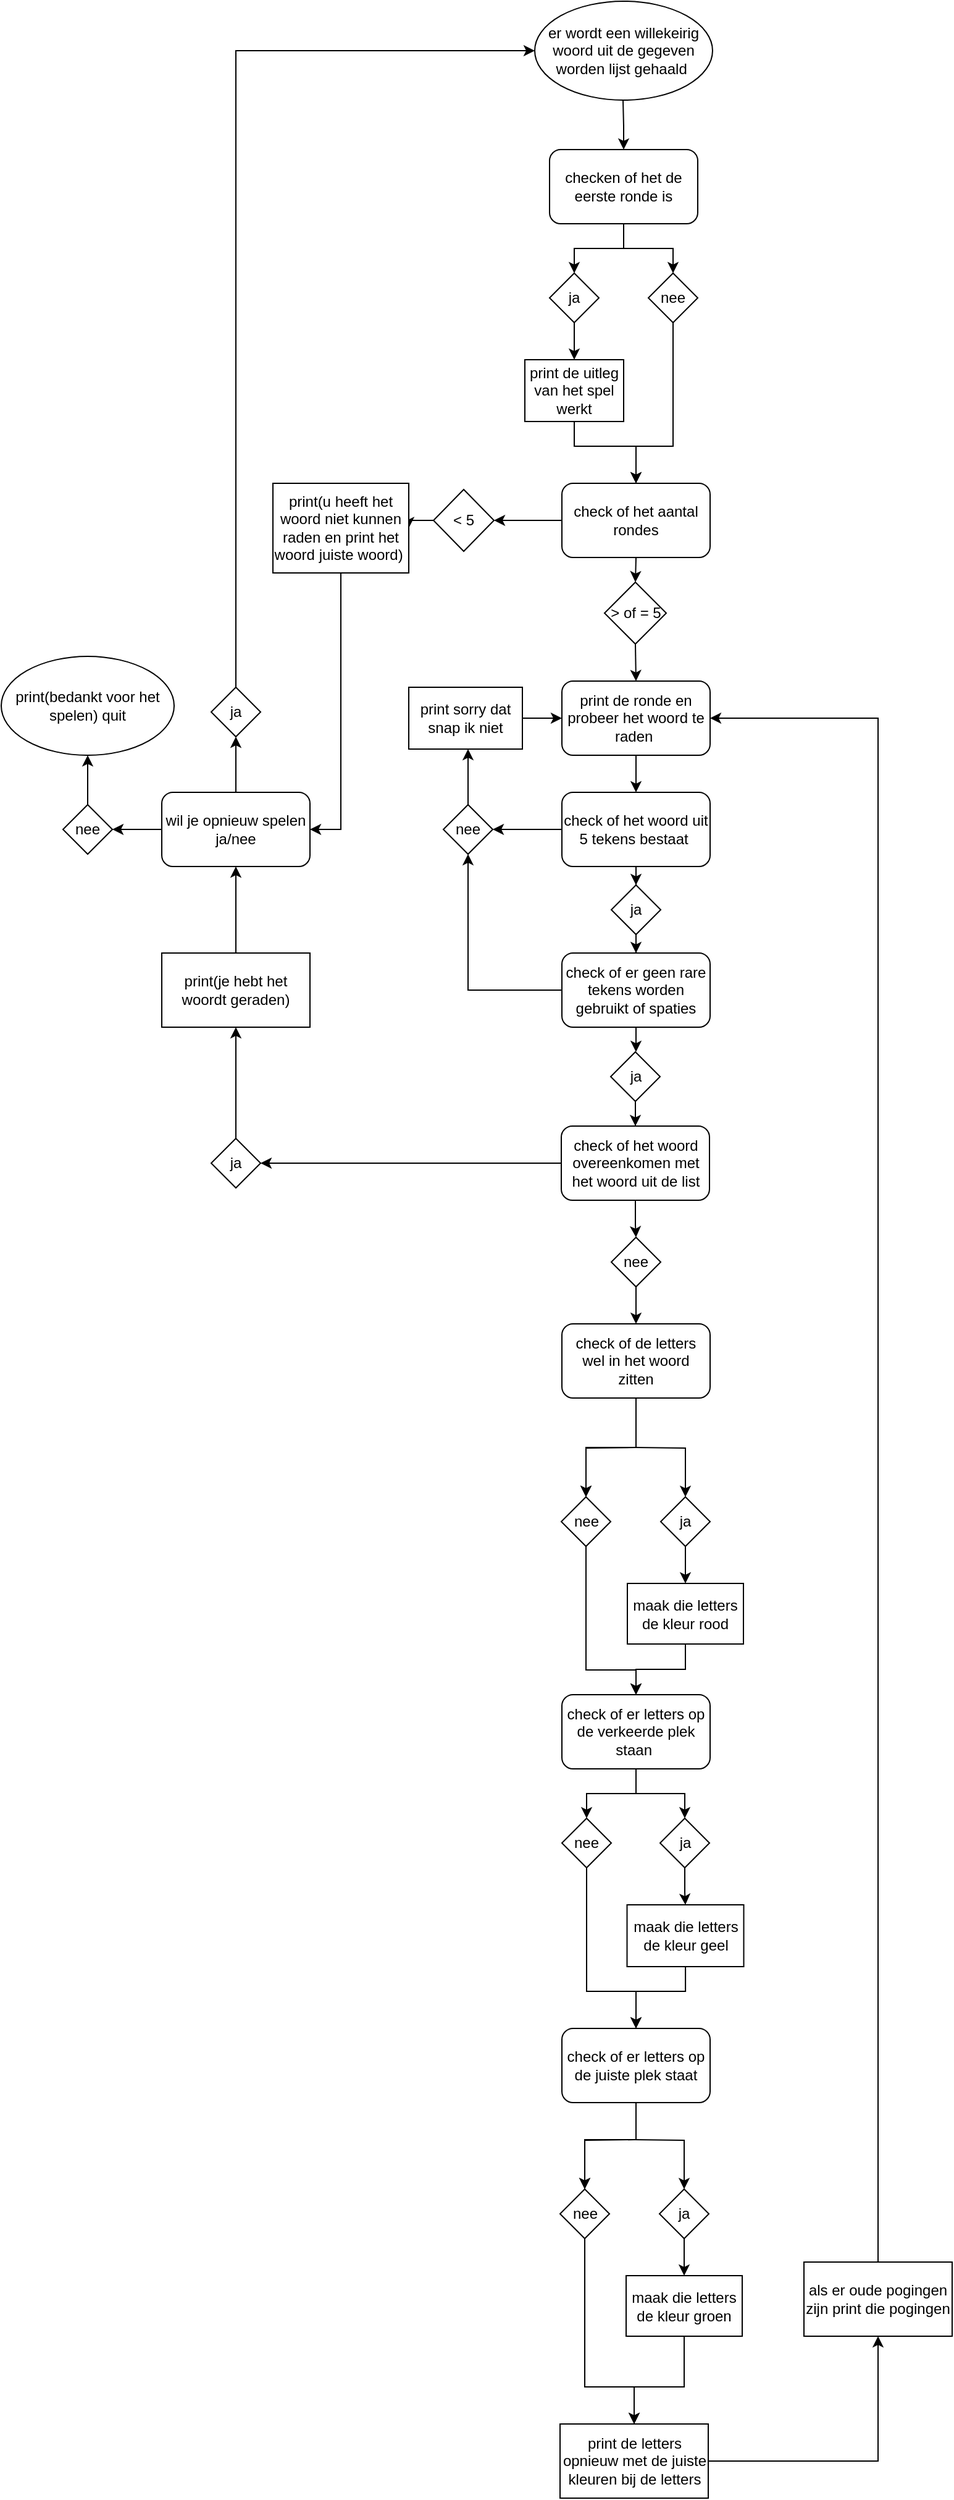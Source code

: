 <mxfile version="20.8.16" type="device" pages="2"><diagram id="C5RBs43oDa-KdzZeNtuy" name="Page-1"><mxGraphModel dx="2927" dy="1242" grid="1" gridSize="10" guides="1" tooltips="1" connect="1" arrows="1" fold="1" page="1" pageScale="1" pageWidth="827" pageHeight="1169" math="0" shadow="0"><root><mxCell id="WIyWlLk6GJQsqaUBKTNV-0"/><mxCell id="WIyWlLk6GJQsqaUBKTNV-1" parent="WIyWlLk6GJQsqaUBKTNV-0"/><mxCell id="8FqVNu7wLx2R_EfoeqgD-9" style="edgeStyle=orthogonalEdgeStyle;rounded=0;orthogonalLoop=1;jettySize=auto;html=1;entryX=0.5;entryY=0;entryDx=0;entryDy=0;" parent="WIyWlLk6GJQsqaUBKTNV-1" target="8FqVNu7wLx2R_EfoeqgD-6" edge="1"><mxGeometry relative="1" as="geometry"><mxPoint x="3.5" y="110" as="sourcePoint"/></mxGeometry></mxCell><mxCell id="8FqVNu7wLx2R_EfoeqgD-11" style="edgeStyle=orthogonalEdgeStyle;rounded=0;orthogonalLoop=1;jettySize=auto;html=1;entryX=0.5;entryY=0;entryDx=0;entryDy=0;" parent="WIyWlLk6GJQsqaUBKTNV-1" source="8FqVNu7wLx2R_EfoeqgD-6" target="8FqVNu7wLx2R_EfoeqgD-7" edge="1"><mxGeometry relative="1" as="geometry"/></mxCell><mxCell id="8FqVNu7wLx2R_EfoeqgD-13" style="edgeStyle=orthogonalEdgeStyle;rounded=0;orthogonalLoop=1;jettySize=auto;html=1;entryX=0.5;entryY=0;entryDx=0;entryDy=0;" parent="WIyWlLk6GJQsqaUBKTNV-1" source="8FqVNu7wLx2R_EfoeqgD-6" target="8FqVNu7wLx2R_EfoeqgD-8" edge="1"><mxGeometry relative="1" as="geometry"/></mxCell><mxCell id="8FqVNu7wLx2R_EfoeqgD-6" value="checken of het de eerste ronde is" style="rounded=1;whiteSpace=wrap;html=1;" parent="WIyWlLk6GJQsqaUBKTNV-1" vertex="1"><mxGeometry x="-56" y="150" width="120" height="60" as="geometry"/></mxCell><mxCell id="8FqVNu7wLx2R_EfoeqgD-12" style="edgeStyle=orthogonalEdgeStyle;rounded=0;orthogonalLoop=1;jettySize=auto;html=1;entryX=0.5;entryY=0;entryDx=0;entryDy=0;" parent="WIyWlLk6GJQsqaUBKTNV-1" source="8FqVNu7wLx2R_EfoeqgD-7" edge="1"><mxGeometry relative="1" as="geometry"><mxPoint x="-36" y="320" as="targetPoint"/></mxGeometry></mxCell><mxCell id="8FqVNu7wLx2R_EfoeqgD-7" value="ja" style="rhombus;whiteSpace=wrap;html=1;" parent="WIyWlLk6GJQsqaUBKTNV-1" vertex="1"><mxGeometry x="-56" y="250" width="40" height="40" as="geometry"/></mxCell><mxCell id="ZT8AyjMKQ2YsK4yavetw-87" style="edgeStyle=orthogonalEdgeStyle;rounded=0;orthogonalLoop=1;jettySize=auto;html=1;entryX=0.5;entryY=0;entryDx=0;entryDy=0;" edge="1" parent="WIyWlLk6GJQsqaUBKTNV-1" source="8FqVNu7wLx2R_EfoeqgD-8" target="ZT8AyjMKQ2YsK4yavetw-85"><mxGeometry relative="1" as="geometry"><Array as="points"><mxPoint x="44" y="390"/><mxPoint x="14" y="390"/></Array></mxGeometry></mxCell><mxCell id="8FqVNu7wLx2R_EfoeqgD-8" value="nee" style="rhombus;whiteSpace=wrap;html=1;" parent="WIyWlLk6GJQsqaUBKTNV-1" vertex="1"><mxGeometry x="24" y="250" width="40" height="40" as="geometry"/></mxCell><mxCell id="8FqVNu7wLx2R_EfoeqgD-22" style="edgeStyle=orthogonalEdgeStyle;rounded=0;orthogonalLoop=1;jettySize=auto;html=1;entryX=0.5;entryY=0;entryDx=0;entryDy=0;" parent="WIyWlLk6GJQsqaUBKTNV-1" source="8FqVNu7wLx2R_EfoeqgD-14" target="8FqVNu7wLx2R_EfoeqgD-18" edge="1"><mxGeometry relative="1" as="geometry"/></mxCell><mxCell id="8FqVNu7wLx2R_EfoeqgD-14" value="print de ronde en probeer het woord te raden&amp;nbsp;" style="rounded=1;whiteSpace=wrap;html=1;" parent="WIyWlLk6GJQsqaUBKTNV-1" vertex="1"><mxGeometry x="-46" y="580" width="120" height="60" as="geometry"/></mxCell><mxCell id="8FqVNu7wLx2R_EfoeqgD-23" style="edgeStyle=orthogonalEdgeStyle;rounded=0;orthogonalLoop=1;jettySize=auto;html=1;entryX=0.5;entryY=0;entryDx=0;entryDy=0;" parent="WIyWlLk6GJQsqaUBKTNV-1" source="8FqVNu7wLx2R_EfoeqgD-18" target="8FqVNu7wLx2R_EfoeqgD-19" edge="1"><mxGeometry relative="1" as="geometry"/></mxCell><mxCell id="ZT8AyjMKQ2YsK4yavetw-79" style="edgeStyle=orthogonalEdgeStyle;rounded=0;orthogonalLoop=1;jettySize=auto;html=1;entryX=1;entryY=0.5;entryDx=0;entryDy=0;" edge="1" parent="WIyWlLk6GJQsqaUBKTNV-1" source="8FqVNu7wLx2R_EfoeqgD-18" target="8FqVNu7wLx2R_EfoeqgD-20"><mxGeometry relative="1" as="geometry"/></mxCell><mxCell id="8FqVNu7wLx2R_EfoeqgD-18" value="check of het woord uit 5 tekens bestaat&amp;nbsp;" style="rounded=1;whiteSpace=wrap;html=1;" parent="WIyWlLk6GJQsqaUBKTNV-1" vertex="1"><mxGeometry x="-46" y="670" width="120" height="60" as="geometry"/></mxCell><mxCell id="8FqVNu7wLx2R_EfoeqgD-30" style="edgeStyle=orthogonalEdgeStyle;rounded=0;orthogonalLoop=1;jettySize=auto;html=1;entryX=0.5;entryY=0;entryDx=0;entryDy=0;" parent="WIyWlLk6GJQsqaUBKTNV-1" source="8FqVNu7wLx2R_EfoeqgD-19" target="8FqVNu7wLx2R_EfoeqgD-29" edge="1"><mxGeometry relative="1" as="geometry"/></mxCell><mxCell id="8FqVNu7wLx2R_EfoeqgD-19" value="ja" style="rhombus;whiteSpace=wrap;html=1;" parent="WIyWlLk6GJQsqaUBKTNV-1" vertex="1"><mxGeometry x="-6" y="745" width="40" height="40" as="geometry"/></mxCell><mxCell id="8FqVNu7wLx2R_EfoeqgD-27" style="edgeStyle=orthogonalEdgeStyle;rounded=0;orthogonalLoop=1;jettySize=auto;html=1;entryX=0.5;entryY=1;entryDx=0;entryDy=0;" parent="WIyWlLk6GJQsqaUBKTNV-1" source="8FqVNu7wLx2R_EfoeqgD-20" edge="1"><mxGeometry relative="1" as="geometry"><mxPoint x="-122" y="635" as="targetPoint"/></mxGeometry></mxCell><mxCell id="8FqVNu7wLx2R_EfoeqgD-20" value="nee" style="rhombus;whiteSpace=wrap;html=1;" parent="WIyWlLk6GJQsqaUBKTNV-1" vertex="1"><mxGeometry x="-142" y="680" width="40" height="40" as="geometry"/></mxCell><mxCell id="8FqVNu7wLx2R_EfoeqgD-33" style="edgeStyle=orthogonalEdgeStyle;rounded=0;orthogonalLoop=1;jettySize=auto;html=1;entryX=0.5;entryY=0;entryDx=0;entryDy=0;" parent="WIyWlLk6GJQsqaUBKTNV-1" source="8FqVNu7wLx2R_EfoeqgD-29" target="8FqVNu7wLx2R_EfoeqgD-32" edge="1"><mxGeometry relative="1" as="geometry"/></mxCell><mxCell id="ZT8AyjMKQ2YsK4yavetw-80" style="edgeStyle=orthogonalEdgeStyle;rounded=0;orthogonalLoop=1;jettySize=auto;html=1;exitX=0;exitY=0.5;exitDx=0;exitDy=0;entryX=0.5;entryY=1;entryDx=0;entryDy=0;" edge="1" parent="WIyWlLk6GJQsqaUBKTNV-1" source="8FqVNu7wLx2R_EfoeqgD-29" target="8FqVNu7wLx2R_EfoeqgD-20"><mxGeometry relative="1" as="geometry"/></mxCell><mxCell id="8FqVNu7wLx2R_EfoeqgD-29" value="check of er geen rare tekens worden gebruikt of spaties" style="rounded=1;whiteSpace=wrap;html=1;" parent="WIyWlLk6GJQsqaUBKTNV-1" vertex="1"><mxGeometry x="-46" y="800" width="120" height="60" as="geometry"/></mxCell><mxCell id="8FqVNu7wLx2R_EfoeqgD-35" value="" style="edgeStyle=orthogonalEdgeStyle;rounded=0;orthogonalLoop=1;jettySize=auto;html=1;" parent="WIyWlLk6GJQsqaUBKTNV-1" source="8FqVNu7wLx2R_EfoeqgD-32" target="8FqVNu7wLx2R_EfoeqgD-34" edge="1"><mxGeometry relative="1" as="geometry"/></mxCell><mxCell id="8FqVNu7wLx2R_EfoeqgD-32" value="ja" style="rhombus;whiteSpace=wrap;html=1;" parent="WIyWlLk6GJQsqaUBKTNV-1" vertex="1"><mxGeometry x="-6.5" y="880" width="40" height="40" as="geometry"/></mxCell><mxCell id="ZT8AyjMKQ2YsK4yavetw-3" style="edgeStyle=orthogonalEdgeStyle;rounded=0;orthogonalLoop=1;jettySize=auto;html=1;entryX=1;entryY=0.5;entryDx=0;entryDy=0;" edge="1" parent="WIyWlLk6GJQsqaUBKTNV-1" source="8FqVNu7wLx2R_EfoeqgD-34" target="ZT8AyjMKQ2YsK4yavetw-1"><mxGeometry relative="1" as="geometry"/></mxCell><mxCell id="ZT8AyjMKQ2YsK4yavetw-5" style="edgeStyle=orthogonalEdgeStyle;rounded=0;orthogonalLoop=1;jettySize=auto;html=1;entryX=0.5;entryY=0;entryDx=0;entryDy=0;" edge="1" parent="WIyWlLk6GJQsqaUBKTNV-1" source="8FqVNu7wLx2R_EfoeqgD-34" target="ZT8AyjMKQ2YsK4yavetw-2"><mxGeometry relative="1" as="geometry"/></mxCell><mxCell id="8FqVNu7wLx2R_EfoeqgD-34" value="check of het woord overeenkomen met het woord uit de list" style="rounded=1;whiteSpace=wrap;html=1;" parent="WIyWlLk6GJQsqaUBKTNV-1" vertex="1"><mxGeometry x="-46.5" y="940" width="120" height="60" as="geometry"/></mxCell><mxCell id="ZT8AyjMKQ2YsK4yavetw-7" style="edgeStyle=orthogonalEdgeStyle;rounded=0;orthogonalLoop=1;jettySize=auto;html=1;entryX=0.5;entryY=1;entryDx=0;entryDy=0;" edge="1" parent="WIyWlLk6GJQsqaUBKTNV-1" source="ZT8AyjMKQ2YsK4yavetw-1"><mxGeometry relative="1" as="geometry"><mxPoint x="-310" y="860" as="targetPoint"/></mxGeometry></mxCell><mxCell id="ZT8AyjMKQ2YsK4yavetw-1" value="ja" style="rhombus;whiteSpace=wrap;html=1;" vertex="1" parent="WIyWlLk6GJQsqaUBKTNV-1"><mxGeometry x="-330" y="950" width="40" height="40" as="geometry"/></mxCell><mxCell id="ZT8AyjMKQ2YsK4yavetw-41" style="edgeStyle=orthogonalEdgeStyle;rounded=0;orthogonalLoop=1;jettySize=auto;html=1;entryX=0.5;entryY=0;entryDx=0;entryDy=0;" edge="1" parent="WIyWlLk6GJQsqaUBKTNV-1" source="ZT8AyjMKQ2YsK4yavetw-2"><mxGeometry relative="1" as="geometry"><mxPoint x="14" y="1100" as="targetPoint"/></mxGeometry></mxCell><mxCell id="ZT8AyjMKQ2YsK4yavetw-2" value="nee" style="rhombus;whiteSpace=wrap;html=1;" vertex="1" parent="WIyWlLk6GJQsqaUBKTNV-1"><mxGeometry x="-6" y="1030" width="40" height="40" as="geometry"/></mxCell><mxCell id="ZT8AyjMKQ2YsK4yavetw-13" style="edgeStyle=orthogonalEdgeStyle;rounded=0;orthogonalLoop=1;jettySize=auto;html=1;entryX=0.5;entryY=1;entryDx=0;entryDy=0;" edge="1" parent="WIyWlLk6GJQsqaUBKTNV-1" source="ZT8AyjMKQ2YsK4yavetw-8" target="ZT8AyjMKQ2YsK4yavetw-10"><mxGeometry relative="1" as="geometry"/></mxCell><mxCell id="ZT8AyjMKQ2YsK4yavetw-8" value="print(je hebt het woordt geraden)" style="rounded=0;whiteSpace=wrap;html=1;" vertex="1" parent="WIyWlLk6GJQsqaUBKTNV-1"><mxGeometry x="-370" y="800" width="120" height="60" as="geometry"/></mxCell><mxCell id="ZT8AyjMKQ2YsK4yavetw-25" style="edgeStyle=orthogonalEdgeStyle;rounded=0;orthogonalLoop=1;jettySize=auto;html=1;entryX=1;entryY=0.5;entryDx=0;entryDy=0;" edge="1" parent="WIyWlLk6GJQsqaUBKTNV-1" source="ZT8AyjMKQ2YsK4yavetw-10" target="ZT8AyjMKQ2YsK4yavetw-24"><mxGeometry relative="1" as="geometry"/></mxCell><mxCell id="ZT8AyjMKQ2YsK4yavetw-28" style="edgeStyle=orthogonalEdgeStyle;rounded=0;orthogonalLoop=1;jettySize=auto;html=1;entryX=0.5;entryY=1;entryDx=0;entryDy=0;" edge="1" parent="WIyWlLk6GJQsqaUBKTNV-1" source="ZT8AyjMKQ2YsK4yavetw-10" target="ZT8AyjMKQ2YsK4yavetw-18"><mxGeometry relative="1" as="geometry"/></mxCell><mxCell id="ZT8AyjMKQ2YsK4yavetw-10" value="wil je opnieuw spelen ja/nee" style="rounded=1;whiteSpace=wrap;html=1;" vertex="1" parent="WIyWlLk6GJQsqaUBKTNV-1"><mxGeometry x="-370" y="670" width="120" height="60" as="geometry"/></mxCell><mxCell id="ZT8AyjMKQ2YsK4yavetw-86" style="edgeStyle=orthogonalEdgeStyle;rounded=0;orthogonalLoop=1;jettySize=auto;html=1;entryX=0.5;entryY=0;entryDx=0;entryDy=0;" edge="1" parent="WIyWlLk6GJQsqaUBKTNV-1" source="ZT8AyjMKQ2YsK4yavetw-11" target="ZT8AyjMKQ2YsK4yavetw-85"><mxGeometry relative="1" as="geometry"><Array as="points"><mxPoint x="-36" y="390"/><mxPoint x="14" y="390"/></Array></mxGeometry></mxCell><mxCell id="ZT8AyjMKQ2YsK4yavetw-11" value="print de uitleg van het spel werkt" style="rounded=0;whiteSpace=wrap;html=1;" vertex="1" parent="WIyWlLk6GJQsqaUBKTNV-1"><mxGeometry x="-76" y="320" width="80" height="50" as="geometry"/></mxCell><mxCell id="ZT8AyjMKQ2YsK4yavetw-78" value="" style="edgeStyle=orthogonalEdgeStyle;rounded=0;orthogonalLoop=1;jettySize=auto;html=1;" edge="1" parent="WIyWlLk6GJQsqaUBKTNV-1" source="ZT8AyjMKQ2YsK4yavetw-12" target="8FqVNu7wLx2R_EfoeqgD-14"><mxGeometry relative="1" as="geometry"/></mxCell><mxCell id="ZT8AyjMKQ2YsK4yavetw-12" value="print sorry dat snap ik niet" style="rounded=0;whiteSpace=wrap;html=1;" vertex="1" parent="WIyWlLk6GJQsqaUBKTNV-1"><mxGeometry x="-170" y="585" width="92" height="50" as="geometry"/></mxCell><mxCell id="ZT8AyjMKQ2YsK4yavetw-16" value="er wordt een willekeirig woord uit de gegeven worden lijst gehaald&amp;nbsp;" style="ellipse;whiteSpace=wrap;html=1;" vertex="1" parent="WIyWlLk6GJQsqaUBKTNV-1"><mxGeometry x="-68" y="30" width="144" height="80" as="geometry"/></mxCell><mxCell id="ZT8AyjMKQ2YsK4yavetw-17" value="print(bedankt voor het spelen) quit" style="ellipse;whiteSpace=wrap;html=1;" vertex="1" parent="WIyWlLk6GJQsqaUBKTNV-1"><mxGeometry x="-500" y="560" width="140" height="80" as="geometry"/></mxCell><mxCell id="ZT8AyjMKQ2YsK4yavetw-77" style="edgeStyle=orthogonalEdgeStyle;rounded=0;orthogonalLoop=1;jettySize=auto;html=1;entryX=0;entryY=0.5;entryDx=0;entryDy=0;" edge="1" parent="WIyWlLk6GJQsqaUBKTNV-1" source="ZT8AyjMKQ2YsK4yavetw-18" target="ZT8AyjMKQ2YsK4yavetw-16"><mxGeometry relative="1" as="geometry"><Array as="points"><mxPoint x="-310" y="70"/></Array></mxGeometry></mxCell><mxCell id="ZT8AyjMKQ2YsK4yavetw-18" value="ja" style="rhombus;whiteSpace=wrap;html=1;" vertex="1" parent="WIyWlLk6GJQsqaUBKTNV-1"><mxGeometry x="-330" y="585" width="40" height="40" as="geometry"/></mxCell><mxCell id="ZT8AyjMKQ2YsK4yavetw-26" style="edgeStyle=orthogonalEdgeStyle;rounded=0;orthogonalLoop=1;jettySize=auto;html=1;entryX=0.5;entryY=1;entryDx=0;entryDy=0;" edge="1" parent="WIyWlLk6GJQsqaUBKTNV-1" source="ZT8AyjMKQ2YsK4yavetw-24" target="ZT8AyjMKQ2YsK4yavetw-17"><mxGeometry relative="1" as="geometry"/></mxCell><mxCell id="ZT8AyjMKQ2YsK4yavetw-24" value="nee" style="rhombus;whiteSpace=wrap;html=1;" vertex="1" parent="WIyWlLk6GJQsqaUBKTNV-1"><mxGeometry x="-450" y="680" width="40" height="40" as="geometry"/></mxCell><mxCell id="ZT8AyjMKQ2YsK4yavetw-45" style="edgeStyle=orthogonalEdgeStyle;rounded=0;orthogonalLoop=1;jettySize=auto;html=1;entryX=0.5;entryY=0;entryDx=0;entryDy=0;" edge="1" parent="WIyWlLk6GJQsqaUBKTNV-1" target="ZT8AyjMKQ2YsK4yavetw-43"><mxGeometry relative="1" as="geometry"><mxPoint x="13.5" y="1200" as="sourcePoint"/></mxGeometry></mxCell><mxCell id="ZT8AyjMKQ2YsK4yavetw-46" style="edgeStyle=orthogonalEdgeStyle;rounded=0;orthogonalLoop=1;jettySize=auto;html=1;entryX=0.5;entryY=0;entryDx=0;entryDy=0;" edge="1" parent="WIyWlLk6GJQsqaUBKTNV-1" target="ZT8AyjMKQ2YsK4yavetw-42"><mxGeometry relative="1" as="geometry"><mxPoint x="13.5" y="1200" as="sourcePoint"/></mxGeometry></mxCell><mxCell id="ZT8AyjMKQ2YsK4yavetw-51" style="edgeStyle=orthogonalEdgeStyle;rounded=0;orthogonalLoop=1;jettySize=auto;html=1;entryX=0.5;entryY=0;entryDx=0;entryDy=0;" edge="1" parent="WIyWlLk6GJQsqaUBKTNV-1" source="ZT8AyjMKQ2YsK4yavetw-42" target="ZT8AyjMKQ2YsK4yavetw-50"><mxGeometry relative="1" as="geometry"/></mxCell><mxCell id="ZT8AyjMKQ2YsK4yavetw-42" value="ja" style="rhombus;whiteSpace=wrap;html=1;" vertex="1" parent="WIyWlLk6GJQsqaUBKTNV-1"><mxGeometry x="34" y="1240" width="40" height="40" as="geometry"/></mxCell><mxCell id="ZT8AyjMKQ2YsK4yavetw-53" style="edgeStyle=orthogonalEdgeStyle;rounded=0;orthogonalLoop=1;jettySize=auto;html=1;entryX=0.5;entryY=0;entryDx=0;entryDy=0;" edge="1" parent="WIyWlLk6GJQsqaUBKTNV-1" source="ZT8AyjMKQ2YsK4yavetw-43" target="ZT8AyjMKQ2YsK4yavetw-52"><mxGeometry relative="1" as="geometry"><Array as="points"><mxPoint x="-26" y="1380"/><mxPoint x="14" y="1380"/></Array></mxGeometry></mxCell><mxCell id="ZT8AyjMKQ2YsK4yavetw-43" value="nee" style="rhombus;whiteSpace=wrap;html=1;" vertex="1" parent="WIyWlLk6GJQsqaUBKTNV-1"><mxGeometry x="-46.5" y="1240" width="40" height="40" as="geometry"/></mxCell><mxCell id="ZT8AyjMKQ2YsK4yavetw-49" style="edgeStyle=orthogonalEdgeStyle;rounded=0;orthogonalLoop=1;jettySize=auto;html=1;entryX=0.5;entryY=0;entryDx=0;entryDy=0;" edge="1" parent="WIyWlLk6GJQsqaUBKTNV-1" source="ZT8AyjMKQ2YsK4yavetw-48" target="ZT8AyjMKQ2YsK4yavetw-43"><mxGeometry relative="1" as="geometry"/></mxCell><mxCell id="ZT8AyjMKQ2YsK4yavetw-48" value="check of de letters wel in het woord zitten" style="rounded=1;whiteSpace=wrap;html=1;" vertex="1" parent="WIyWlLk6GJQsqaUBKTNV-1"><mxGeometry x="-46" y="1100" width="120" height="60" as="geometry"/></mxCell><mxCell id="ZT8AyjMKQ2YsK4yavetw-54" style="edgeStyle=orthogonalEdgeStyle;rounded=0;orthogonalLoop=1;jettySize=auto;html=1;entryX=0.5;entryY=0;entryDx=0;entryDy=0;" edge="1" parent="WIyWlLk6GJQsqaUBKTNV-1" source="ZT8AyjMKQ2YsK4yavetw-50" target="ZT8AyjMKQ2YsK4yavetw-52"><mxGeometry relative="1" as="geometry"/></mxCell><mxCell id="ZT8AyjMKQ2YsK4yavetw-50" value="maak die letters de kleur rood" style="rounded=0;whiteSpace=wrap;html=1;" vertex="1" parent="WIyWlLk6GJQsqaUBKTNV-1"><mxGeometry x="7" y="1310" width="94" height="49" as="geometry"/></mxCell><mxCell id="ZT8AyjMKQ2YsK4yavetw-57" style="edgeStyle=orthogonalEdgeStyle;rounded=0;orthogonalLoop=1;jettySize=auto;html=1;entryX=0.5;entryY=0;entryDx=0;entryDy=0;" edge="1" parent="WIyWlLk6GJQsqaUBKTNV-1" source="ZT8AyjMKQ2YsK4yavetw-52" target="ZT8AyjMKQ2YsK4yavetw-55"><mxGeometry relative="1" as="geometry"/></mxCell><mxCell id="ZT8AyjMKQ2YsK4yavetw-58" style="edgeStyle=orthogonalEdgeStyle;rounded=0;orthogonalLoop=1;jettySize=auto;html=1;entryX=0.5;entryY=0;entryDx=0;entryDy=0;" edge="1" parent="WIyWlLk6GJQsqaUBKTNV-1" source="ZT8AyjMKQ2YsK4yavetw-52" target="ZT8AyjMKQ2YsK4yavetw-56"><mxGeometry relative="1" as="geometry"/></mxCell><mxCell id="ZT8AyjMKQ2YsK4yavetw-52" value="check of er letters op de verkeerde plek staan&amp;nbsp;" style="rounded=1;whiteSpace=wrap;html=1;" vertex="1" parent="WIyWlLk6GJQsqaUBKTNV-1"><mxGeometry x="-46" y="1400" width="120" height="60" as="geometry"/></mxCell><mxCell id="ZT8AyjMKQ2YsK4yavetw-65" style="edgeStyle=orthogonalEdgeStyle;rounded=0;orthogonalLoop=1;jettySize=auto;html=1;entryX=0.5;entryY=0;entryDx=0;entryDy=0;" edge="1" parent="WIyWlLk6GJQsqaUBKTNV-1" source="ZT8AyjMKQ2YsK4yavetw-55" target="ZT8AyjMKQ2YsK4yavetw-64"><mxGeometry relative="1" as="geometry"><Array as="points"><mxPoint x="-26" y="1640"/><mxPoint x="14" y="1640"/></Array></mxGeometry></mxCell><mxCell id="ZT8AyjMKQ2YsK4yavetw-55" value="nee" style="rhombus;whiteSpace=wrap;html=1;" vertex="1" parent="WIyWlLk6GJQsqaUBKTNV-1"><mxGeometry x="-46" y="1500" width="40" height="40" as="geometry"/></mxCell><mxCell id="ZT8AyjMKQ2YsK4yavetw-63" style="edgeStyle=orthogonalEdgeStyle;rounded=0;orthogonalLoop=1;jettySize=auto;html=1;entryX=0.5;entryY=0;entryDx=0;entryDy=0;" edge="1" parent="WIyWlLk6GJQsqaUBKTNV-1" source="ZT8AyjMKQ2YsK4yavetw-56" target="ZT8AyjMKQ2YsK4yavetw-62"><mxGeometry relative="1" as="geometry"/></mxCell><mxCell id="ZT8AyjMKQ2YsK4yavetw-56" value="ja" style="rhombus;whiteSpace=wrap;html=1;" vertex="1" parent="WIyWlLk6GJQsqaUBKTNV-1"><mxGeometry x="33.5" y="1500" width="40" height="40" as="geometry"/></mxCell><mxCell id="ZT8AyjMKQ2YsK4yavetw-66" style="edgeStyle=orthogonalEdgeStyle;rounded=0;orthogonalLoop=1;jettySize=auto;html=1;entryX=0.5;entryY=0;entryDx=0;entryDy=0;" edge="1" parent="WIyWlLk6GJQsqaUBKTNV-1" source="ZT8AyjMKQ2YsK4yavetw-62" target="ZT8AyjMKQ2YsK4yavetw-64"><mxGeometry relative="1" as="geometry"><Array as="points"><mxPoint x="54" y="1640"/><mxPoint x="14" y="1640"/></Array></mxGeometry></mxCell><mxCell id="ZT8AyjMKQ2YsK4yavetw-62" value="maak die letters de kleur geel" style="rounded=0;whiteSpace=wrap;html=1;" vertex="1" parent="WIyWlLk6GJQsqaUBKTNV-1"><mxGeometry x="6.75" y="1570" width="94.5" height="50" as="geometry"/></mxCell><mxCell id="ZT8AyjMKQ2YsK4yavetw-73" style="edgeStyle=orthogonalEdgeStyle;rounded=0;orthogonalLoop=1;jettySize=auto;html=1;entryX=0.5;entryY=0;entryDx=0;entryDy=0;" edge="1" parent="WIyWlLk6GJQsqaUBKTNV-1" source="ZT8AyjMKQ2YsK4yavetw-64" target="ZT8AyjMKQ2YsK4yavetw-71"><mxGeometry relative="1" as="geometry"><Array as="points"><mxPoint x="14" y="1760"/><mxPoint x="-27" y="1760"/></Array></mxGeometry></mxCell><mxCell id="ZT8AyjMKQ2YsK4yavetw-64" value="check of er letters op de juiste plek staat" style="rounded=1;whiteSpace=wrap;html=1;" vertex="1" parent="WIyWlLk6GJQsqaUBKTNV-1"><mxGeometry x="-46" y="1670" width="120" height="60" as="geometry"/></mxCell><mxCell id="ZT8AyjMKQ2YsK4yavetw-67" style="edgeStyle=orthogonalEdgeStyle;rounded=0;orthogonalLoop=1;jettySize=auto;html=1;entryX=0.5;entryY=0;entryDx=0;entryDy=0;" edge="1" parent="WIyWlLk6GJQsqaUBKTNV-1" target="ZT8AyjMKQ2YsK4yavetw-71"><mxGeometry relative="1" as="geometry"><mxPoint x="12.5" y="1760" as="sourcePoint"/></mxGeometry></mxCell><mxCell id="ZT8AyjMKQ2YsK4yavetw-68" style="edgeStyle=orthogonalEdgeStyle;rounded=0;orthogonalLoop=1;jettySize=auto;html=1;entryX=0.5;entryY=0;entryDx=0;entryDy=0;" edge="1" parent="WIyWlLk6GJQsqaUBKTNV-1" target="ZT8AyjMKQ2YsK4yavetw-70"><mxGeometry relative="1" as="geometry"><mxPoint x="12.5" y="1760" as="sourcePoint"/></mxGeometry></mxCell><mxCell id="ZT8AyjMKQ2YsK4yavetw-69" style="edgeStyle=orthogonalEdgeStyle;rounded=0;orthogonalLoop=1;jettySize=auto;html=1;entryX=0.5;entryY=0;entryDx=0;entryDy=0;" edge="1" parent="WIyWlLk6GJQsqaUBKTNV-1" source="ZT8AyjMKQ2YsK4yavetw-70" target="ZT8AyjMKQ2YsK4yavetw-72"><mxGeometry relative="1" as="geometry"/></mxCell><mxCell id="ZT8AyjMKQ2YsK4yavetw-70" value="ja" style="rhombus;whiteSpace=wrap;html=1;" vertex="1" parent="WIyWlLk6GJQsqaUBKTNV-1"><mxGeometry x="33" y="1800" width="40" height="40" as="geometry"/></mxCell><mxCell id="KSIQ3fPhpK_QejMr9O-X-1" style="edgeStyle=orthogonalEdgeStyle;rounded=0;orthogonalLoop=1;jettySize=auto;html=1;entryX=0.5;entryY=0;entryDx=0;entryDy=0;" edge="1" parent="WIyWlLk6GJQsqaUBKTNV-1" source="ZT8AyjMKQ2YsK4yavetw-71" target="KSIQ3fPhpK_QejMr9O-X-0"><mxGeometry relative="1" as="geometry"><Array as="points"><mxPoint x="-28" y="1960"/><mxPoint x="12" y="1960"/></Array></mxGeometry></mxCell><mxCell id="ZT8AyjMKQ2YsK4yavetw-71" value="nee" style="rhombus;whiteSpace=wrap;html=1;" vertex="1" parent="WIyWlLk6GJQsqaUBKTNV-1"><mxGeometry x="-47.5" y="1800" width="40" height="40" as="geometry"/></mxCell><mxCell id="KSIQ3fPhpK_QejMr9O-X-2" style="edgeStyle=orthogonalEdgeStyle;rounded=0;orthogonalLoop=1;jettySize=auto;html=1;entryX=0.5;entryY=0;entryDx=0;entryDy=0;" edge="1" parent="WIyWlLk6GJQsqaUBKTNV-1" source="ZT8AyjMKQ2YsK4yavetw-72" target="KSIQ3fPhpK_QejMr9O-X-0"><mxGeometry relative="1" as="geometry"><Array as="points"><mxPoint x="53" y="1960"/><mxPoint x="12" y="1960"/></Array></mxGeometry></mxCell><mxCell id="ZT8AyjMKQ2YsK4yavetw-72" value="maak die letters de kleur groen" style="rounded=0;whiteSpace=wrap;html=1;" vertex="1" parent="WIyWlLk6GJQsqaUBKTNV-1"><mxGeometry x="6" y="1870" width="94" height="49" as="geometry"/></mxCell><mxCell id="nb0FkHgFlYrw8e9SKU1E-1" style="edgeStyle=orthogonalEdgeStyle;rounded=0;orthogonalLoop=1;jettySize=auto;html=1;entryX=1;entryY=0.5;entryDx=0;entryDy=0;" edge="1" parent="WIyWlLk6GJQsqaUBKTNV-1" source="ZT8AyjMKQ2YsK4yavetw-85" target="nb0FkHgFlYrw8e9SKU1E-0"><mxGeometry relative="1" as="geometry"/></mxCell><mxCell id="nb0FkHgFlYrw8e9SKU1E-6" style="edgeStyle=orthogonalEdgeStyle;rounded=0;orthogonalLoop=1;jettySize=auto;html=1;exitX=0.5;exitY=1;exitDx=0;exitDy=0;entryX=0.5;entryY=0;entryDx=0;entryDy=0;" edge="1" parent="WIyWlLk6GJQsqaUBKTNV-1" source="ZT8AyjMKQ2YsK4yavetw-85" target="ZT8AyjMKQ2YsK4yavetw-88"><mxGeometry relative="1" as="geometry"/></mxCell><mxCell id="ZT8AyjMKQ2YsK4yavetw-85" value="check of het aantal rondes" style="rounded=1;whiteSpace=wrap;html=1;" vertex="1" parent="WIyWlLk6GJQsqaUBKTNV-1"><mxGeometry x="-46" y="420" width="120" height="60" as="geometry"/></mxCell><mxCell id="nb0FkHgFlYrw8e9SKU1E-7" style="edgeStyle=orthogonalEdgeStyle;rounded=0;orthogonalLoop=1;jettySize=auto;html=1;exitX=0.5;exitY=1;exitDx=0;exitDy=0;entryX=0.5;entryY=0;entryDx=0;entryDy=0;" edge="1" parent="WIyWlLk6GJQsqaUBKTNV-1" source="ZT8AyjMKQ2YsK4yavetw-88" target="8FqVNu7wLx2R_EfoeqgD-14"><mxGeometry relative="1" as="geometry"/></mxCell><mxCell id="ZT8AyjMKQ2YsK4yavetw-88" value="&amp;gt; of = 5" style="rhombus;whiteSpace=wrap;html=1;" vertex="1" parent="WIyWlLk6GJQsqaUBKTNV-1"><mxGeometry x="-11.5" y="500" width="50" height="50" as="geometry"/></mxCell><mxCell id="nb0FkHgFlYrw8e9SKU1E-5" style="edgeStyle=orthogonalEdgeStyle;rounded=0;orthogonalLoop=1;jettySize=auto;html=1;exitX=0;exitY=0.5;exitDx=0;exitDy=0;entryX=1;entryY=0.5;entryDx=0;entryDy=0;" edge="1" parent="WIyWlLk6GJQsqaUBKTNV-1" source="nb0FkHgFlYrw8e9SKU1E-0" target="nb0FkHgFlYrw8e9SKU1E-2"><mxGeometry relative="1" as="geometry"/></mxCell><mxCell id="nb0FkHgFlYrw8e9SKU1E-0" value="&amp;lt; 5" style="rhombus;whiteSpace=wrap;html=1;" vertex="1" parent="WIyWlLk6GJQsqaUBKTNV-1"><mxGeometry x="-150" y="425" width="49" height="50" as="geometry"/></mxCell><mxCell id="nb0FkHgFlYrw8e9SKU1E-4" style="edgeStyle=orthogonalEdgeStyle;rounded=0;orthogonalLoop=1;jettySize=auto;html=1;entryX=1;entryY=0.5;entryDx=0;entryDy=0;" edge="1" parent="WIyWlLk6GJQsqaUBKTNV-1" source="nb0FkHgFlYrw8e9SKU1E-2" target="ZT8AyjMKQ2YsK4yavetw-10"><mxGeometry relative="1" as="geometry"/></mxCell><mxCell id="nb0FkHgFlYrw8e9SKU1E-2" value="print(u heeft het woord niet kunnen raden en print het woord juiste woord)&amp;nbsp;" style="rounded=0;whiteSpace=wrap;html=1;" vertex="1" parent="WIyWlLk6GJQsqaUBKTNV-1"><mxGeometry x="-280" y="420" width="110" height="72.5" as="geometry"/></mxCell><mxCell id="KSIQ3fPhpK_QejMr9O-X-5" style="edgeStyle=orthogonalEdgeStyle;rounded=0;orthogonalLoop=1;jettySize=auto;html=1;entryX=0.5;entryY=1;entryDx=0;entryDy=0;" edge="1" parent="WIyWlLk6GJQsqaUBKTNV-1" source="KSIQ3fPhpK_QejMr9O-X-0" target="KSIQ3fPhpK_QejMr9O-X-4"><mxGeometry relative="1" as="geometry"/></mxCell><mxCell id="KSIQ3fPhpK_QejMr9O-X-0" value="print de letters opnieuw met de juiste kleuren bij de letters" style="rounded=0;whiteSpace=wrap;html=1;" vertex="1" parent="WIyWlLk6GJQsqaUBKTNV-1"><mxGeometry x="-47.5" y="1990" width="120" height="60" as="geometry"/></mxCell><mxCell id="KSIQ3fPhpK_QejMr9O-X-6" style="edgeStyle=orthogonalEdgeStyle;rounded=0;orthogonalLoop=1;jettySize=auto;html=1;entryX=1;entryY=0.5;entryDx=0;entryDy=0;" edge="1" parent="WIyWlLk6GJQsqaUBKTNV-1" source="KSIQ3fPhpK_QejMr9O-X-4" target="8FqVNu7wLx2R_EfoeqgD-14"><mxGeometry relative="1" as="geometry"><Array as="points"><mxPoint x="210" y="610"/></Array></mxGeometry></mxCell><mxCell id="KSIQ3fPhpK_QejMr9O-X-4" value="als er oude pogingen zijn print die pogingen" style="rounded=0;whiteSpace=wrap;html=1;" vertex="1" parent="WIyWlLk6GJQsqaUBKTNV-1"><mxGeometry x="150" y="1859" width="120" height="60" as="geometry"/></mxCell></root></mxGraphModel></diagram><diagram id="k4Gk8br_xrD9Dz_L7w_l" name="Pagina-2"><mxGraphModel dx="1050" dy="621" grid="1" gridSize="10" guides="1" tooltips="1" connect="1" arrows="1" fold="1" page="1" pageScale="1" pageWidth="3300" pageHeight="4681" math="0" shadow="0"><root><mxCell id="0"/><mxCell id="1" parent="0"/></root></mxGraphModel></diagram></mxfile>